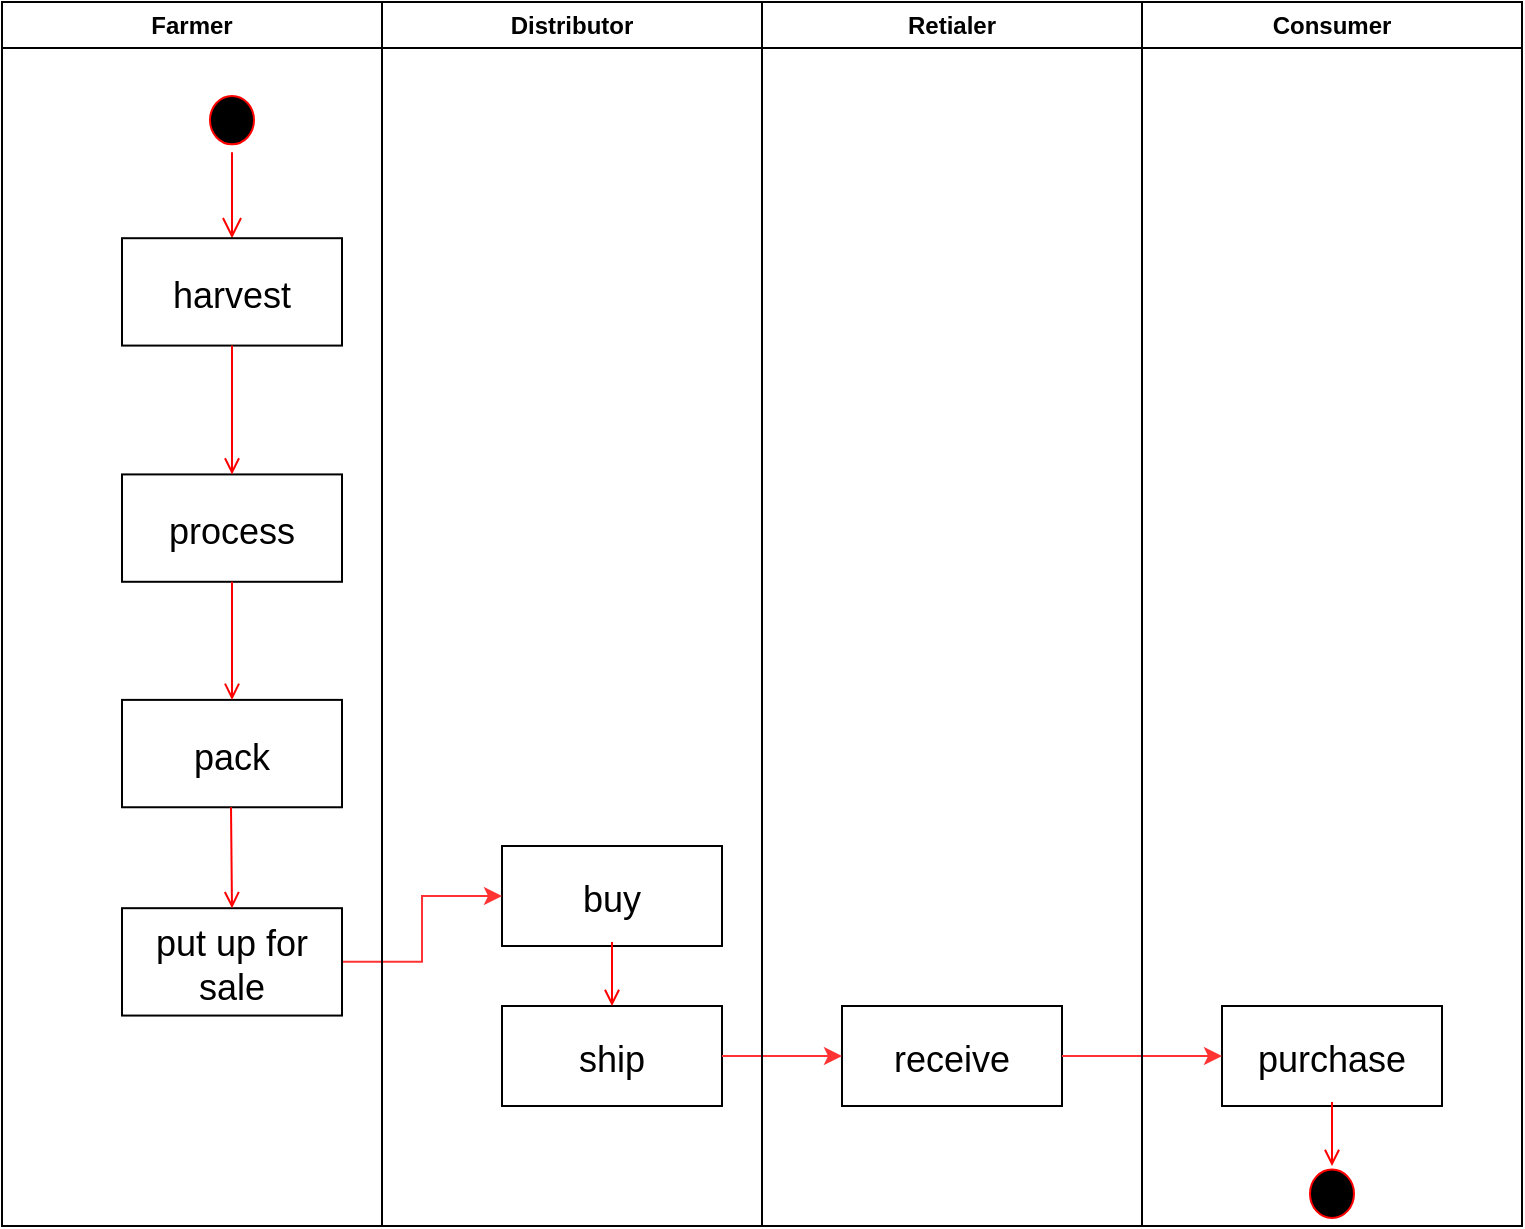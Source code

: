 <mxfile version="14.6.13" type="device"><diagram name="Page-1" id="e7e014a7-5840-1c2e-5031-d8a46d1fe8dd"><mxGraphModel dx="1106" dy="830" grid="1" gridSize="10" guides="1" tooltips="1" connect="1" arrows="1" fold="1" page="1" pageScale="1" pageWidth="1169" pageHeight="826" background="#ffffff" math="0" shadow="0"><root><mxCell id="0"/><mxCell id="1" parent="0"/><mxCell id="hq6hMggqs9I3jRh1LfWq-46" value="Distributor" style="swimlane;whiteSpace=wrap" vertex="1" parent="1"><mxGeometry x="320" y="128" width="190" height="612" as="geometry"><mxRectangle x="130" y="128" width="70" height="23" as="alternateBounds"/></mxGeometry></mxCell><mxCell id="hq6hMggqs9I3jRh1LfWq-52" value="buy" style="fontSize=18;" vertex="1" parent="hq6hMggqs9I3jRh1LfWq-46"><mxGeometry x="60" y="422" width="110" height="50" as="geometry"/></mxCell><mxCell id="hq6hMggqs9I3jRh1LfWq-76" value="ship" style="fontSize=18;" vertex="1" parent="hq6hMggqs9I3jRh1LfWq-46"><mxGeometry x="60" y="502" width="110" height="50" as="geometry"/></mxCell><mxCell id="hq6hMggqs9I3jRh1LfWq-75" style="edgeStyle=orthogonalEdgeStyle;rounded=0;orthogonalLoop=1;jettySize=auto;html=1;exitX=1;exitY=0.5;exitDx=0;exitDy=0;entryX=0;entryY=0.5;entryDx=0;entryDy=0;fillColor=#FF4517;strokeColor=#FF3333;" edge="1" parent="1" source="hq6hMggqs9I3jRh1LfWq-73" target="hq6hMggqs9I3jRh1LfWq-52"><mxGeometry relative="1" as="geometry"/></mxCell><mxCell id="hq6hMggqs9I3jRh1LfWq-77" value="" style="endArrow=open;strokeColor=#FF0000;endFill=1;rounded=0" edge="1" parent="1"><mxGeometry relative="1" as="geometry"><mxPoint x="435" y="598" as="sourcePoint"/><mxPoint x="435" y="630" as="targetPoint"/></mxGeometry></mxCell><mxCell id="hq6hMggqs9I3jRh1LfWq-78" value="receive" style="fontSize=18;" vertex="1" parent="1"><mxGeometry x="550" y="630" width="110" height="50" as="geometry"/></mxCell><mxCell id="hq6hMggqs9I3jRh1LfWq-79" style="edgeStyle=orthogonalEdgeStyle;rounded=0;orthogonalLoop=1;jettySize=auto;html=1;exitX=1;exitY=0.5;exitDx=0;exitDy=0;entryX=0;entryY=0.5;entryDx=0;entryDy=0;fillColor=#FF4517;strokeColor=#FF3333;" edge="1" parent="1" source="hq6hMggqs9I3jRh1LfWq-76"><mxGeometry relative="1" as="geometry"><mxPoint x="470" y="655" as="sourcePoint"/><mxPoint x="550" y="655" as="targetPoint"/></mxGeometry></mxCell><mxCell id="hq6hMggqs9I3jRh1LfWq-80" value="purchase" style="fontSize=18;" vertex="1" parent="1"><mxGeometry x="740" y="630" width="110" height="50" as="geometry"/></mxCell><mxCell id="hq6hMggqs9I3jRh1LfWq-81" style="edgeStyle=orthogonalEdgeStyle;rounded=0;orthogonalLoop=1;jettySize=auto;html=1;exitX=1;exitY=0.5;exitDx=0;exitDy=0;entryX=0;entryY=0.5;entryDx=0;entryDy=0;fillColor=#FF4517;strokeColor=#FF3333;" edge="1" parent="1" source="hq6hMggqs9I3jRh1LfWq-78"><mxGeometry relative="1" as="geometry"><mxPoint x="680" y="655" as="sourcePoint"/><mxPoint x="740" y="655" as="targetPoint"/></mxGeometry></mxCell><mxCell id="hq6hMggqs9I3jRh1LfWq-82" value="" style="group;fontSize=16;" vertex="1" connectable="0" parent="1"><mxGeometry x="130" y="128" width="760" height="612" as="geometry"/></mxCell><mxCell id="2" value="Farmer" style="swimlane;whiteSpace=wrap" parent="hq6hMggqs9I3jRh1LfWq-82" vertex="1"><mxGeometry width="190" height="612" as="geometry"><mxRectangle x="130" y="128" width="70" height="23" as="alternateBounds"/></mxGeometry></mxCell><mxCell id="5" value="" style="ellipse;shape=startState;fillColor=#000000;strokeColor=#ff0000;" parent="2" vertex="1"><mxGeometry x="100" y="42.947" width="30" height="32.211" as="geometry"/></mxCell><mxCell id="6" value="" style="edgeStyle=elbowEdgeStyle;elbow=horizontal;verticalAlign=bottom;endArrow=open;endSize=8;strokeColor=#FF0000;endFill=1;rounded=0" parent="2" source="5" target="7" edge="1"><mxGeometry x="100" y="42.947" as="geometry"><mxPoint x="115" y="118.105" as="targetPoint"/></mxGeometry></mxCell><mxCell id="7" value="harvest" style="fontSize=18;" parent="2" vertex="1"><mxGeometry x="60" y="118.105" width="110" height="53.684" as="geometry"/></mxCell><mxCell id="8" value="process" style="fontSize=18;" parent="2" vertex="1"><mxGeometry x="60" y="236.211" width="110" height="53.684" as="geometry"/></mxCell><mxCell id="9" value="" style="endArrow=open;strokeColor=#FF0000;endFill=1;rounded=0" parent="2" source="7" target="8" edge="1"><mxGeometry relative="1" as="geometry"/></mxCell><mxCell id="10" value="pack" style="fontSize=18;" parent="2" vertex="1"><mxGeometry x="60" y="348.947" width="110" height="53.684" as="geometry"/></mxCell><mxCell id="11" value="" style="endArrow=open;strokeColor=#FF0000;endFill=1;rounded=0" parent="2" source="8" target="10" edge="1"><mxGeometry relative="1" as="geometry"/></mxCell><mxCell id="hq6hMggqs9I3jRh1LfWq-73" value="put up for &#10;sale" style="fontSize=18;" vertex="1" parent="2"><mxGeometry x="60" y="453.095" width="110" height="53.684" as="geometry"/></mxCell><mxCell id="hq6hMggqs9I3jRh1LfWq-74" value="" style="endArrow=open;strokeColor=#FF0000;endFill=1;rounded=0" edge="1" parent="2"><mxGeometry relative="1" as="geometry"><mxPoint x="114.5" y="402.632" as="sourcePoint"/><mxPoint x="115" y="453.095" as="targetPoint"/></mxGeometry></mxCell><mxCell id="hq6hMggqs9I3jRh1LfWq-55" value="Retialer" style="swimlane;whiteSpace=wrap" vertex="1" parent="hq6hMggqs9I3jRh1LfWq-82"><mxGeometry x="380" width="190" height="612" as="geometry"><mxRectangle x="130" y="128" width="70" height="23" as="alternateBounds"/></mxGeometry></mxCell><mxCell id="hq6hMggqs9I3jRh1LfWq-64" value="Consumer" style="swimlane;whiteSpace=wrap" vertex="1" parent="hq6hMggqs9I3jRh1LfWq-82"><mxGeometry x="570" width="190" height="612" as="geometry"><mxRectangle x="130" y="128" width="70" height="23" as="alternateBounds"/></mxGeometry></mxCell><mxCell id="hq6hMggqs9I3jRh1LfWq-65" value="" style="ellipse;shape=startState;fillColor=#000000;strokeColor=#ff0000;" vertex="1" parent="hq6hMggqs9I3jRh1LfWq-64"><mxGeometry x="80" y="579.787" width="30" height="32.211" as="geometry"/></mxCell><mxCell id="hq6hMggqs9I3jRh1LfWq-83" value="" style="endArrow=open;strokeColor=#FF0000;endFill=1;rounded=0" edge="1" parent="1"><mxGeometry relative="1" as="geometry"><mxPoint x="795" y="678" as="sourcePoint"/><mxPoint x="795" y="710" as="targetPoint"/></mxGeometry></mxCell></root></mxGraphModel></diagram></mxfile>